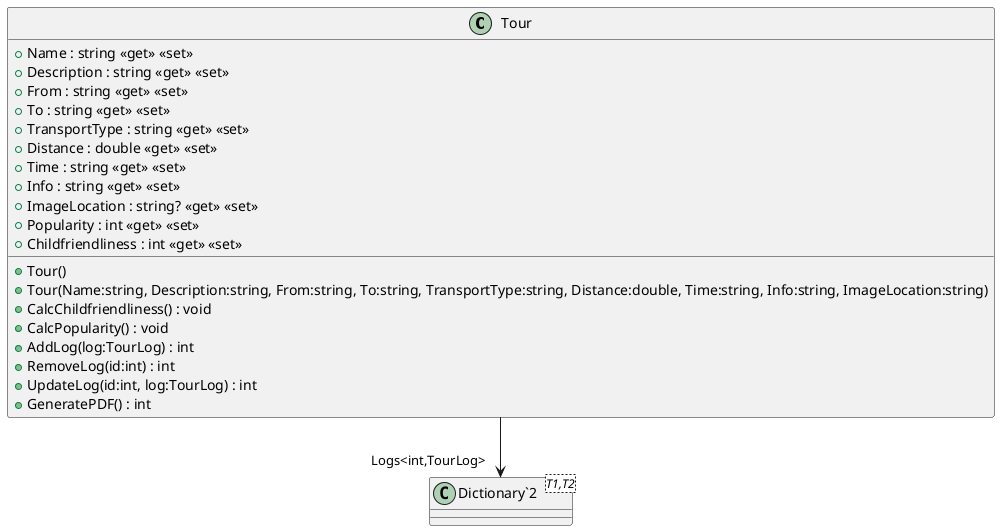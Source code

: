 @startuml
class Tour {
    + Name : string <<get>> <<set>>
    + Description : string <<get>> <<set>>
    + From : string <<get>> <<set>>
    + To : string <<get>> <<set>>
    + TransportType : string <<get>> <<set>>
    + Distance : double <<get>> <<set>>
    + Time : string <<get>> <<set>>
    + Info : string <<get>> <<set>>
    + ImageLocation : string? <<get>> <<set>>
    + Popularity : int <<get>> <<set>>
    + Childfriendliness : int <<get>> <<set>>
    + Tour()
    + Tour(Name:string, Description:string, From:string, To:string, TransportType:string, Distance:double, Time:string, Info:string, ImageLocation:string)
    + CalcChildfriendliness() : void
    + CalcPopularity() : void
    + AddLog(log:TourLog) : int
    + RemoveLog(id:int) : int
    + UpdateLog(id:int, log:TourLog) : int
    + GeneratePDF() : int
}
class "Dictionary`2"<T1,T2> {
}
Tour --> "Logs<int,TourLog>" "Dictionary`2"
@enduml
